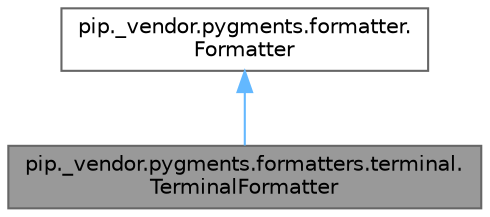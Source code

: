 digraph "pip._vendor.pygments.formatters.terminal.TerminalFormatter"
{
 // LATEX_PDF_SIZE
  bgcolor="transparent";
  edge [fontname=Helvetica,fontsize=10,labelfontname=Helvetica,labelfontsize=10];
  node [fontname=Helvetica,fontsize=10,shape=box,height=0.2,width=0.4];
  Node1 [id="Node000001",label="pip._vendor.pygments.formatters.terminal.\lTerminalFormatter",height=0.2,width=0.4,color="gray40", fillcolor="grey60", style="filled", fontcolor="black",tooltip=" "];
  Node2 -> Node1 [id="edge2_Node000001_Node000002",dir="back",color="steelblue1",style="solid",tooltip=" "];
  Node2 [id="Node000002",label="pip._vendor.pygments.formatter.\lFormatter",height=0.2,width=0.4,color="gray40", fillcolor="white", style="filled",URL="$d1/dbd/classpip_1_1__vendor_1_1pygments_1_1formatter_1_1Formatter.html",tooltip=" "];
}
